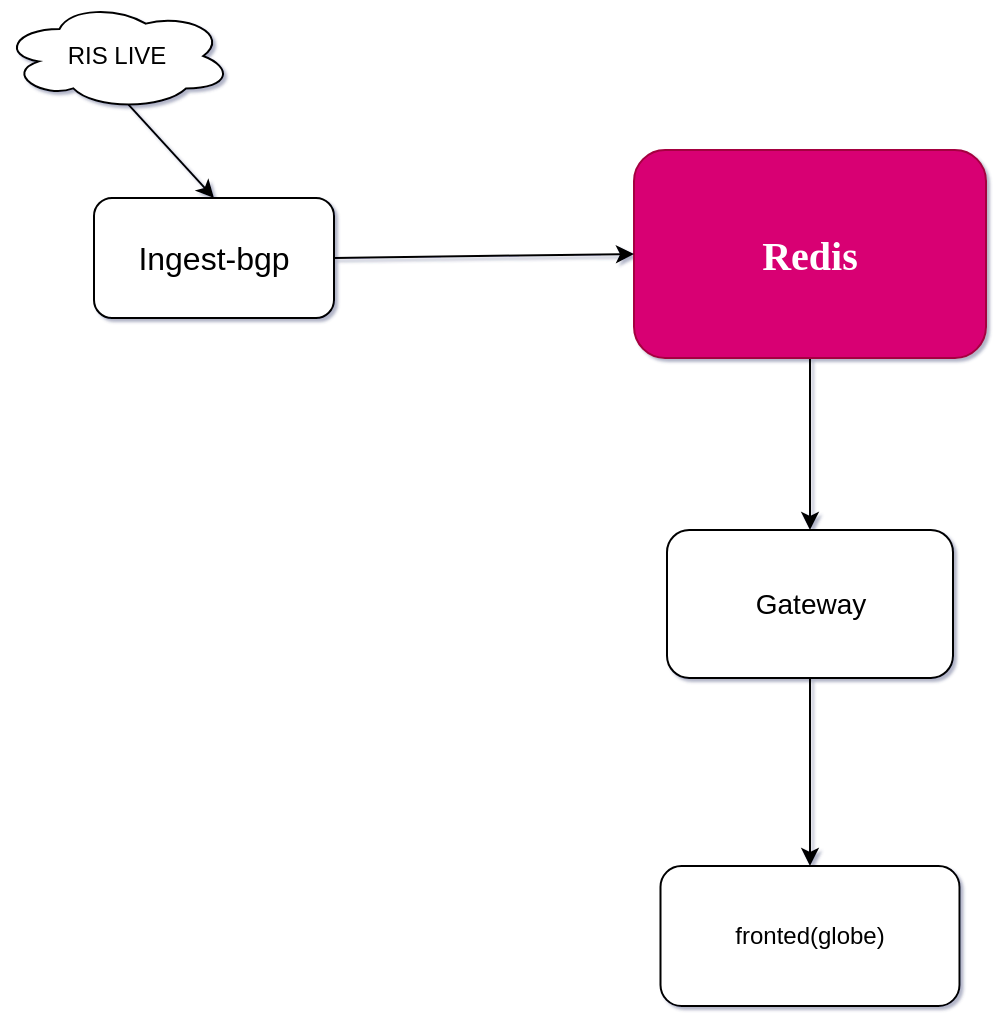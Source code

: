 <mxfile>
    <diagram id="YptWDFpvo1ZgKw-RAxXK" name="Page-1">
        <mxGraphModel dx="1471" dy="1119" grid="0" gridSize="10" guides="1" tooltips="1" connect="1" arrows="1" fold="1" page="0" pageScale="1" pageWidth="850" pageHeight="1100" background="none" math="0" shadow="1">
            <root>
                <mxCell id="0"/>
                <mxCell id="1" parent="0"/>
                <mxCell id="2" value="fronted(globe)" style="rounded=1;whiteSpace=wrap;html=1;" parent="1" vertex="1">
                    <mxGeometry x="145.25" y="374" width="149.5" height="70" as="geometry"/>
                </mxCell>
                <mxCell id="13" style="edgeStyle=none;html=1;exitX=0.55;exitY=0.95;exitDx=0;exitDy=0;exitPerimeter=0;entryX=0.5;entryY=0;entryDx=0;entryDy=0;" parent="1" source="6" target="9" edge="1">
                    <mxGeometry relative="1" as="geometry"/>
                </mxCell>
                <mxCell id="6" value="RIS LIVE" style="ellipse;shape=cloud;whiteSpace=wrap;html=1;" parent="1" vertex="1">
                    <mxGeometry x="-184" y="-58" width="115" height="54" as="geometry"/>
                </mxCell>
                <mxCell id="14" style="edgeStyle=none;html=1;entryX=0.5;entryY=0;entryDx=0;entryDy=0;" parent="1" source="7" target="10" edge="1">
                    <mxGeometry relative="1" as="geometry"/>
                </mxCell>
                <mxCell id="7" value="Redis" style="rounded=1;whiteSpace=wrap;html=1;fillColor=light-dark(#D80073,#CC0066);fontColor=#ffffff;strokeColor=#A50040;fontStyle=1;fontSize=20;fontFamily=Comic Sans MS;" parent="1" vertex="1">
                    <mxGeometry x="132" y="16" width="176" height="104" as="geometry"/>
                </mxCell>
                <mxCell id="12" style="edgeStyle=none;html=1;exitX=1;exitY=0.5;exitDx=0;exitDy=0;entryX=0;entryY=0.5;entryDx=0;entryDy=0;" parent="1" source="9" target="7" edge="1">
                    <mxGeometry relative="1" as="geometry"/>
                </mxCell>
                <mxCell id="9" value="Ingest-bgp" style="rounded=1;whiteSpace=wrap;html=1;fontSize=16;" parent="1" vertex="1">
                    <mxGeometry x="-138" y="40" width="120" height="60" as="geometry"/>
                </mxCell>
                <mxCell id="15" style="edgeStyle=none;html=1;entryX=0.5;entryY=0;entryDx=0;entryDy=0;" parent="1" source="10" target="2" edge="1">
                    <mxGeometry relative="1" as="geometry"/>
                </mxCell>
                <mxCell id="10" value="Gateway" style="rounded=1;whiteSpace=wrap;html=1;fontSize=14;" parent="1" vertex="1">
                    <mxGeometry x="148.5" y="206" width="143" height="74" as="geometry"/>
                </mxCell>
            </root>
        </mxGraphModel>
    </diagram>
</mxfile>